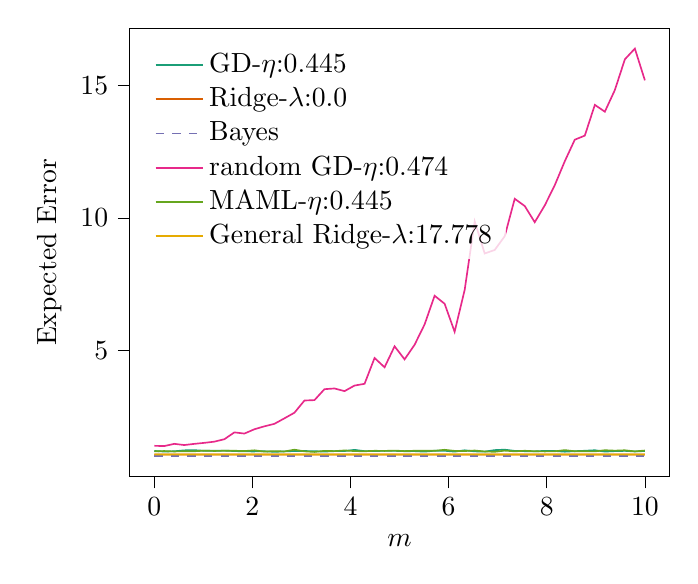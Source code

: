 % This file was created with tikzplotlib v0.10.1.
\begin{tikzpicture}

\definecolor{chocolate217952}{RGB}{217,95,2}
\definecolor{darkcyan27158119}{RGB}{27,158,119}
\definecolor{darkgray176}{RGB}{176,176,176}
\definecolor{deeppink23141138}{RGB}{231,41,138}
\definecolor{lightslategray117112179}{RGB}{117,112,179}
\definecolor{olivedrab10216630}{RGB}{102,166,30}
\definecolor{orange2301712}{RGB}{230,171,2}

\begin{axis}[
legend cell align={left},
legend style={
  fill opacity=0.8,
  draw opacity=1,
  text opacity=1,
  at={(0.03,0.97)},
  anchor=north west,
  draw=none
},
tick align=outside,
tick pos=left,
x grid style={darkgray176},
xlabel={\(\displaystyle m\)},
xmin=-0.5, xmax=10.5,
xtick style={color=black},
y grid style={darkgray176},
ylabel={Expected Error},
ymin=0.23, ymax=17.17,
ytick style={color=black}
]
\addplot [semithick, darkcyan27158119]
table {%
0 1.197
0.204 1.174
0.408 1.185
0.612 1.22
0.816 1.226
1.02 1.204
1.224 1.202
1.429 1.21
1.633 1.193
1.837 1.18
2.041 1.179
2.245 1.185
2.449 1.163
2.653 1.18
2.857 1.193
3.061 1.194
3.265 1.187
3.469 1.173
3.673 1.19
3.878 1.194
4.082 1.238
4.286 1.19
4.49 1.196
4.694 1.2
4.898 1.201
5.102 1.187
5.306 1.19
5.51 1.17
5.714 1.206
5.918 1.204
6.122 1.171
6.327 1.222
6.531 1.181
6.735 1.171
6.939 1.229
7.143 1.245
7.347 1.199
7.551 1.188
7.755 1.181
7.959 1.199
8.163 1.194
8.367 1.169
8.571 1.188
8.776 1.204
8.98 1.224
9.184 1.173
9.388 1.19
9.592 1.2
9.796 1.178
10 1.194
};
\addlegendentry{GD-$\eta$:0.445}
\addplot [semithick, chocolate217952]
table {%
0 1.065
0.204 1.063
0.408 1.064
0.612 1.064
0.816 1.064
1.02 1.064
1.224 1.063
1.429 1.063
1.633 1.065
1.837 1.063
2.041 1.062
2.245 1.063
2.449 1.065
2.653 1.065
2.857 1.064
3.061 1.064
3.265 1.064
3.469 1.064
3.673 1.064
3.878 1.063
4.082 1.064
4.286 1.064
4.49 1.063
4.694 1.066
4.898 1.063
5.102 1.064
5.306 1.064
5.51 1.064
5.714 1.065
5.918 1.064
6.122 1.062
6.327 1.065
6.531 1.063
6.735 1.063
6.939 1.064
7.143 1.065
7.347 1.063
7.551 1.065
7.755 1.064
7.959 1.064
8.163 1.063
8.367 1.064
8.571 1.063
8.776 1.064
8.98 1.064
9.184 1.064
9.388 1.063
9.592 1.064
9.796 1.063
10 1.064
};
\addlegendentry{Ridge-$\lambda$:0.0}
\addplot [semithick, lightslategray117112179, dashed]
table {%
0 1.0
0.204 1.0
0.408 1.0
0.612 1.0
0.816 1.0
1.02 1.0
1.224 1.0
1.429 1.0
1.633 1.0
1.837 1.0
2.041 1.0
2.245 1.0
2.449 1.0
2.653 1.0
2.857 1.0
3.061 1.0
3.265 1.0
3.469 1.0
3.673 1.0
3.878 1.0
4.082 1.0
4.286 1.0
4.49 1.0
4.694 1.0
4.898 1.0
5.102 1.0
5.306 1.0
5.51 1.0
5.714 1.0
5.918 1.0
6.122 1.0
6.327 1.0
6.531 1.0
6.735 1.0
6.939 1.0
7.143 1.0
7.347 1.0
7.551 1.0
7.755 1.0
7.959 1.0
8.163 1.0
8.367 1.0
8.571 1.0
8.776 1.0
8.98 1.0
9.184 1.0
9.388 1.0
9.592 1.0
9.796 1.0
10 1.0
};
\addlegendentry{Bayes}
\addplot [semithick, deeppink23141138]
table {%
0 1.391
0.204 1.382
0.408 1.466
0.612 1.42
0.816 1.465
1.02 1.503
1.224 1.548
1.429 1.641
1.633 1.899
1.837 1.854
2.041 2.017
2.245 2.128
2.449 2.222
2.653 2.43
2.857 2.642
3.061 3.103
3.265 3.118
3.469 3.531
3.673 3.558
3.878 3.458
4.082 3.668
4.286 3.734
4.49 4.71
4.694 4.358
4.898 5.151
5.102 4.658
5.306 5.209
5.51 5.979
5.714 7.062
5.918 6.759
6.122 5.7
6.327 7.284
6.531 9.873
6.735 8.659
6.939 8.791
7.143 9.311
7.347 10.726
7.551 10.452
7.755 9.841
7.959 10.474
8.163 11.238
8.367 12.142
8.571 12.957
8.776 13.113
8.98 14.274
9.184 14.016
9.388 14.833
9.592 15.995
9.796 16.4
10 15.202
};
\addlegendentry{random GD-$\eta$:0.474}
\addplot [semithick, olivedrab10216630]
table {%
0 1.185
0.204 1.193
0.408 1.178
0.612 1.185
0.816 1.185
1.02 1.208
1.224 1.197
1.429 1.204
1.633 1.205
1.837 1.193
2.041 1.221
2.245 1.173
2.449 1.191
2.653 1.178
2.857 1.244
3.061 1.182
3.265 1.16
3.469 1.201
3.673 1.19
3.878 1.216
4.082 1.192
4.286 1.184
4.49 1.203
4.694 1.198
4.898 1.211
5.102 1.191
5.306 1.204
5.51 1.205
5.714 1.202
5.918 1.24
6.122 1.199
6.327 1.194
6.531 1.213
6.735 1.178
6.939 1.165
7.143 1.209
7.347 1.183
7.551 1.204
7.755 1.185
7.959 1.179
8.163 1.183
8.367 1.229
8.571 1.186
8.776 1.184
8.98 1.181
9.184 1.225
9.388 1.208
9.592 1.223
9.796 1.18
10 1.213
};
\addlegendentry{MAML-$\eta$:0.445}
\addplot [semithick, orange2301712]
table {%
0 1.062
0.204 1.062
0.408 1.062
0.612 1.063
0.816 1.062
1.02 1.063
1.224 1.061
1.429 1.063
1.633 1.062
1.837 1.063
2.041 1.062
2.245 1.062
2.449 1.063
2.653 1.063
2.857 1.062
3.061 1.063
3.265 1.062
3.469 1.063
3.673 1.06
3.878 1.062
4.082 1.061
4.286 1.063
4.49 1.063
4.694 1.062
4.898 1.061
5.102 1.063
5.306 1.062
5.51 1.063
5.714 1.062
5.918 1.063
6.122 1.062
6.327 1.062
6.531 1.063
6.735 1.061
6.939 1.061
7.143 1.061
7.347 1.062
7.551 1.063
7.755 1.064
7.959 1.061
8.163 1.061
8.367 1.062
8.571 1.062
8.776 1.061
8.98 1.062
9.184 1.063
9.388 1.062
9.592 1.062
9.796 1.061
10 1.062
};
\addlegendentry{General Ridge-$\lambda$:17.778}
\end{axis}

\end{tikzpicture}
